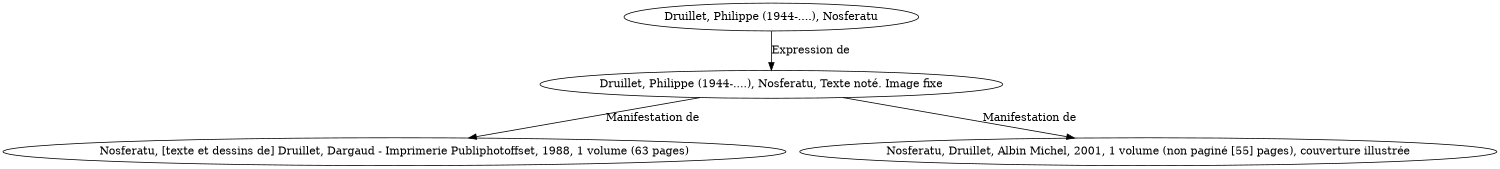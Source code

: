 // Notice UMLRM0099
digraph UMLRM0099 {
	size="10,10"
	UMLRM0099 [label="Druillet, Philippe (1944-....), Nosferatu"]
	UMLRM0100 [label="Druillet, Philippe (1944-....), Nosferatu, Texte noté. Image fixe"]
	UMLRM0099 -> UMLRM0100 [label="Expression de"]
	UMLRM0101 [label="Nosferatu, [texte et dessins de] Druillet, Dargaud - Imprimerie Publiphotoffset, 1988, 1 volume (63 pages)"]
	UMLRM0100 -> UMLRM0101 [label="Manifestation de"]
	UMLRM0104 [label="Nosferatu, Druillet, Albin Michel, 2001, 1 volume (non paginé [55] pages), couverture illustrée"]
	UMLRM0100 -> UMLRM0104 [label="Manifestation de"]
}
